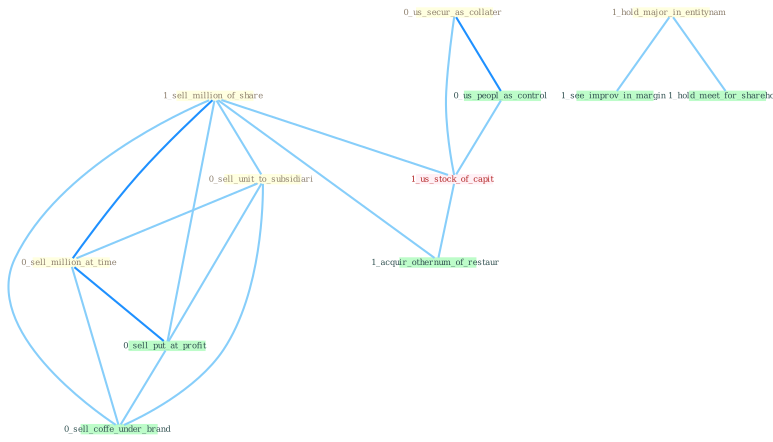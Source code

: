 Graph G{ 
    node
    [shape=polygon,style=filled,width=.5,height=.06,color="#BDFCC9",fixedsize=true,fontsize=4,
    fontcolor="#2f4f4f"];
    {node
    [color="#ffffe0", fontcolor="#8b7d6b"] "1_sell_million_of_share " "0_us_secur_as_collater " "1_hold_major_in_entitynam " "0_sell_unit_to_subsidiari " "0_sell_million_at_time "}
{node [color="#fff0f5", fontcolor="#b22222"] "1_us_stock_of_capit "}
edge [color="#B0E2FF"];

	"1_sell_million_of_share " -- "0_sell_unit_to_subsidiari " [w="1", color="#87cefa" ];
	"1_sell_million_of_share " -- "0_sell_million_at_time " [w="2", color="#1e90ff" , len=0.8];
	"1_sell_million_of_share " -- "0_sell_put_at_profit " [w="1", color="#87cefa" ];
	"1_sell_million_of_share " -- "1_us_stock_of_capit " [w="1", color="#87cefa" ];
	"1_sell_million_of_share " -- "0_sell_coffe_under_brand " [w="1", color="#87cefa" ];
	"1_sell_million_of_share " -- "1_acquir_othernum_of_restaur " [w="1", color="#87cefa" ];
	"0_us_secur_as_collater " -- "0_us_peopl_as_control " [w="2", color="#1e90ff" , len=0.8];
	"0_us_secur_as_collater " -- "1_us_stock_of_capit " [w="1", color="#87cefa" ];
	"1_hold_major_in_entitynam " -- "1_see_improv_in_margin " [w="1", color="#87cefa" ];
	"1_hold_major_in_entitynam " -- "1_hold_meet_for_sharehold " [w="1", color="#87cefa" ];
	"0_sell_unit_to_subsidiari " -- "0_sell_million_at_time " [w="1", color="#87cefa" ];
	"0_sell_unit_to_subsidiari " -- "0_sell_put_at_profit " [w="1", color="#87cefa" ];
	"0_sell_unit_to_subsidiari " -- "0_sell_coffe_under_brand " [w="1", color="#87cefa" ];
	"0_sell_million_at_time " -- "0_sell_put_at_profit " [w="2", color="#1e90ff" , len=0.8];
	"0_sell_million_at_time " -- "0_sell_coffe_under_brand " [w="1", color="#87cefa" ];
	"0_us_peopl_as_control " -- "1_us_stock_of_capit " [w="1", color="#87cefa" ];
	"0_sell_put_at_profit " -- "0_sell_coffe_under_brand " [w="1", color="#87cefa" ];
	"1_us_stock_of_capit " -- "1_acquir_othernum_of_restaur " [w="1", color="#87cefa" ];
}